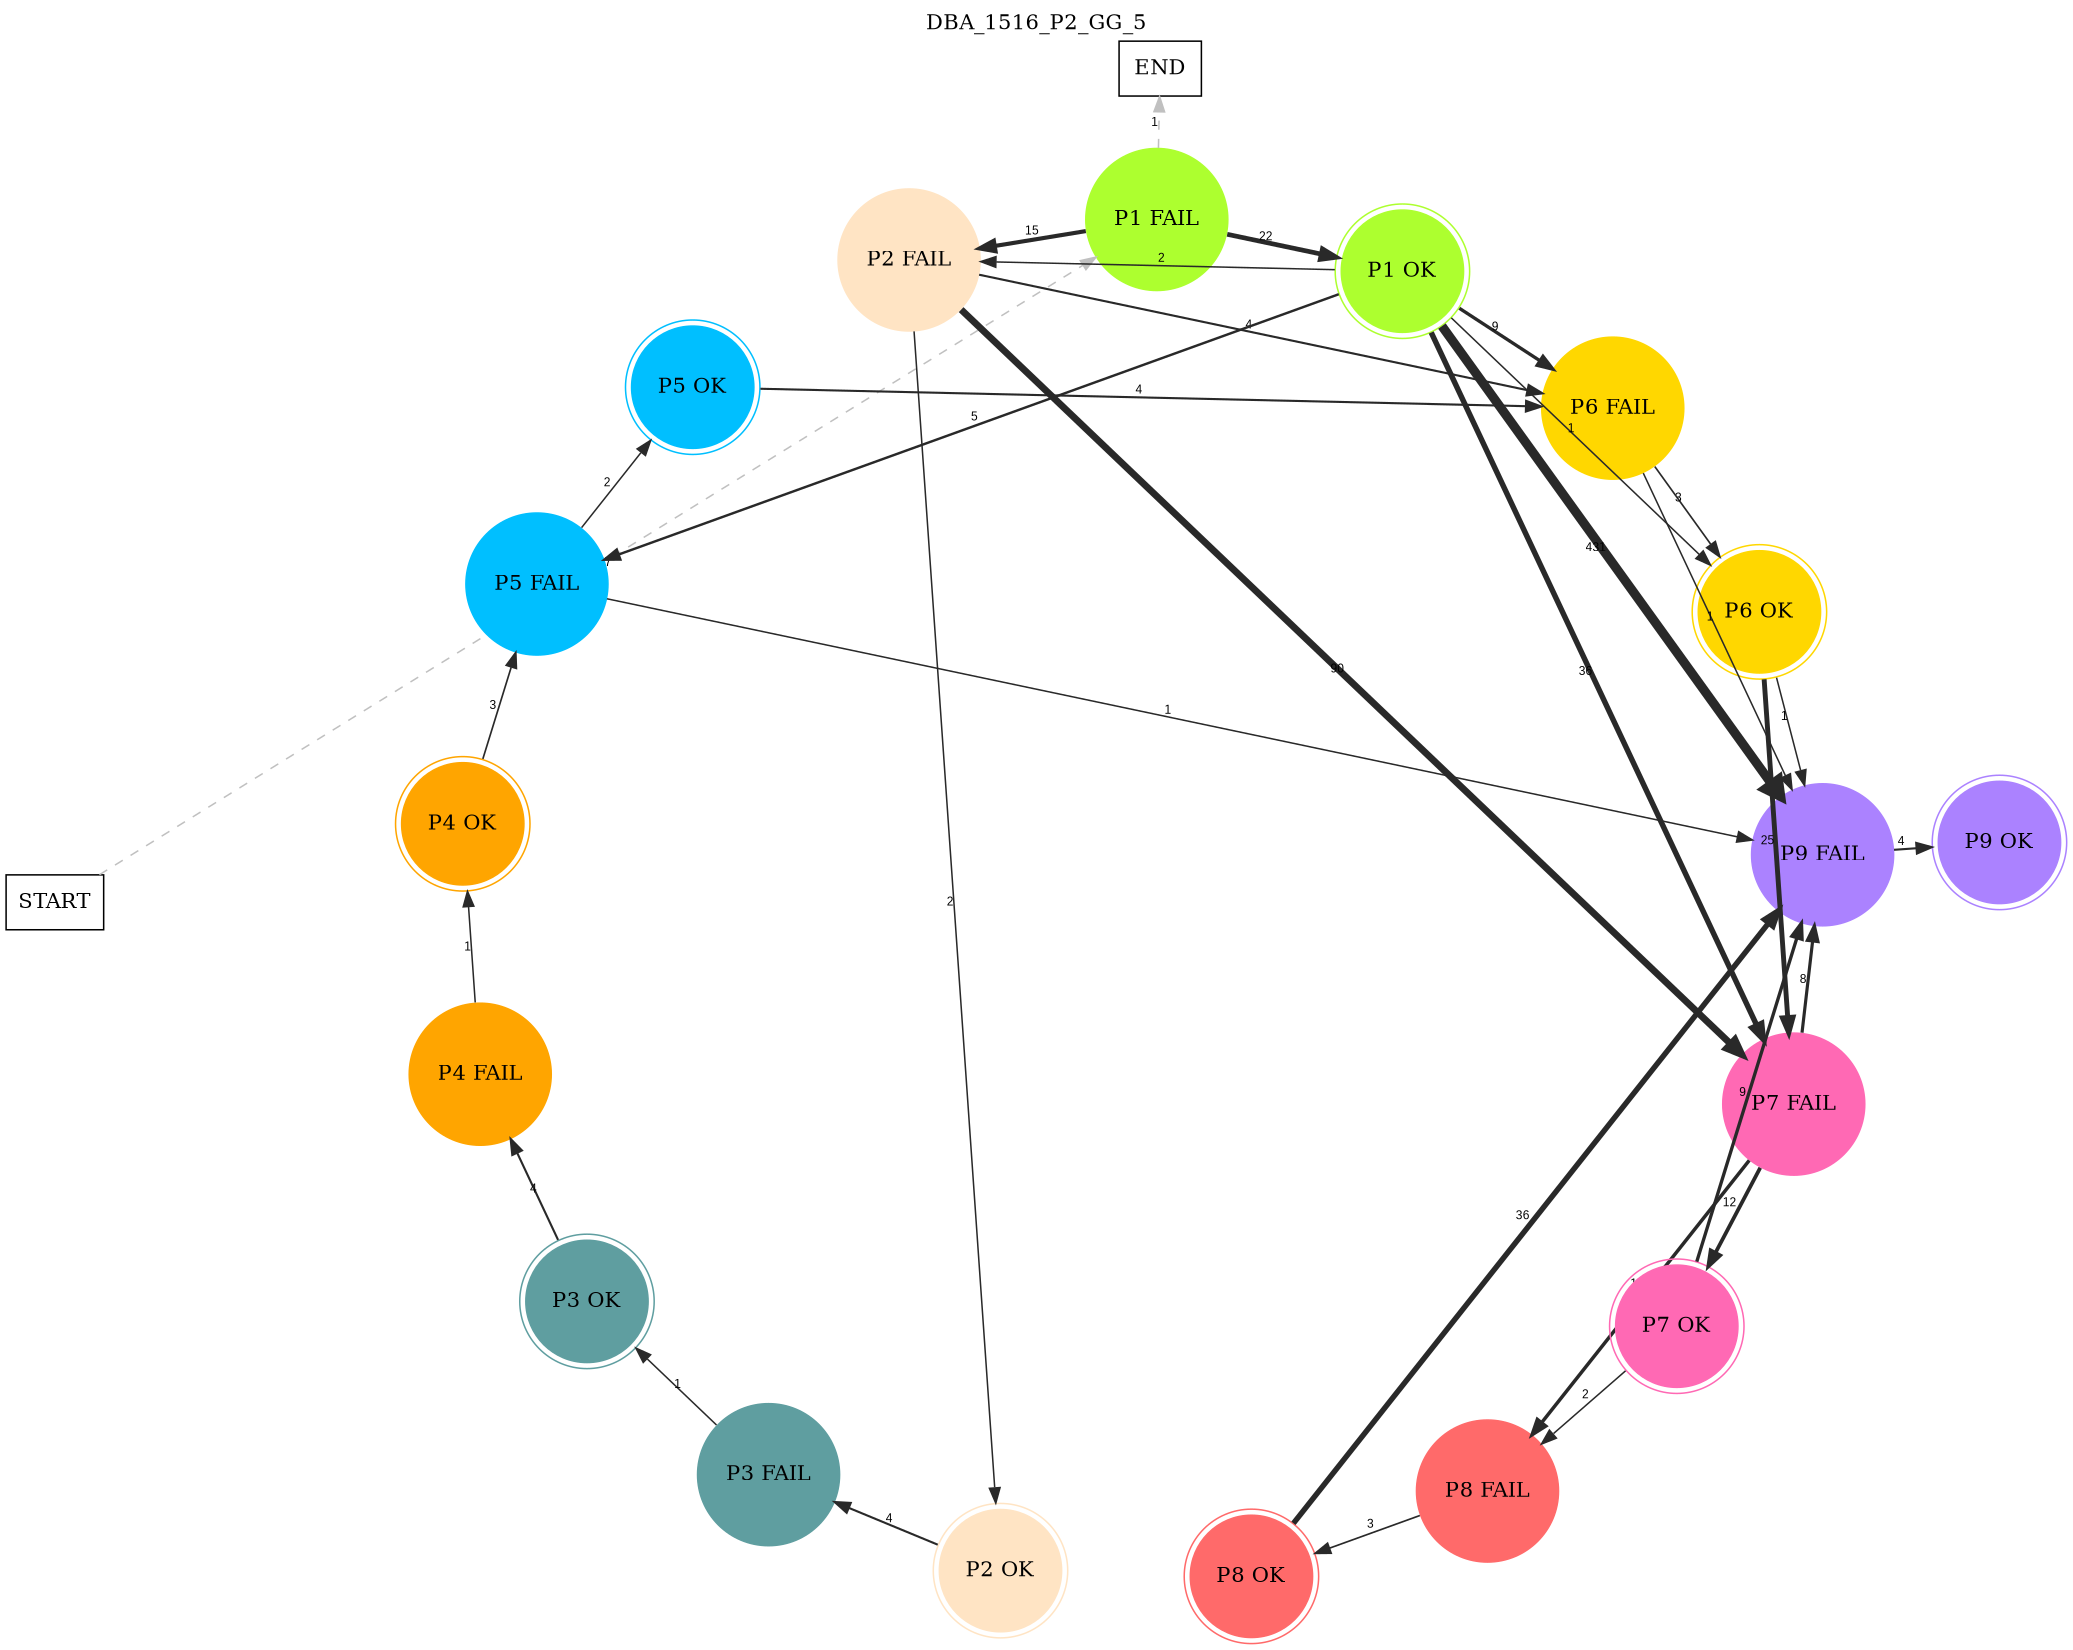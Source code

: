 digraph DBA_1516_P2_GG_5 {
	labelloc="t";
	label=DBA_1516_P2_GG_5;
	dpi = 150
	size="16,11!";
	margin = 0;
layout=circo;
"START" [shape=box, fillcolor=white, style=filled, color=black]
"P1 FAIL" [shape=circle, color=greenyellow, style=filled]
"P2 FAIL" [shape=circle, color=bisque, style=filled]
"P1 OK" [shape=circle, color=greenyellow, peripheries=2, style=filled]
"P2 OK" [shape=circle, color=bisque, peripheries=2, style=filled]
"P3 FAIL" [shape=circle, color=cadetblue, style=filled]
"P3 OK" [shape=circle, color=cadetblue, peripheries=2, style=filled]
"P4 FAIL" [shape=circle, color=orange, style=filled]
"P4 OK" [shape=circle, color=orange, peripheries=2, style=filled]
"P5 FAIL" [shape=circle, color=deepskyblue, style=filled]
"P5 OK" [shape=circle, color=deepskyblue, peripheries=2, style=filled]
"P6 FAIL" [shape=circle, color=gold, style=filled]
"P6 OK" [shape=circle, color=gold, peripheries=2, style=filled]
"P7 FAIL" [shape=circle, color=hotpink, style=filled]
"P8 FAIL" [shape=circle, color=indianred1, style=filled]
"P8 OK" [shape=circle, color=indianred1, peripheries=2, style=filled]
"P9 FAIL" [shape=circle, color=mediumpurple1, style=filled]
"P7 OK" [shape=circle, color=hotpink, peripheries=2, style=filled]
"P9 OK" [shape=circle, color=mediumpurple1, peripheries=2, style=filled]
"END" [shape=box, fillcolor=white, style=filled, color=black]
"START" -> "P1 FAIL" [ style = dashed color=grey label ="147" labelfloat=false fontname="Arial" fontsize=8]

"P1 FAIL" -> "P2 FAIL" [ color=grey16 penwidth = "2.70805020110221"label ="15" labelfloat=false fontname="Arial" fontsize=8]

"P1 FAIL" -> "P1 OK" [ color=grey16 penwidth = "3.09104245335832"label ="22" labelfloat=false fontname="Arial" fontsize=8]

"P1 FAIL" -> "END" [ style = dashed color=grey label ="1" labelfloat=false fontname="Arial" fontsize=8]

"P2 FAIL" -> "P2 OK" [ color=grey16 penwidth = "1"label ="2" labelfloat=false fontname="Arial" fontsize=8]

"P2 FAIL" -> "P6 FAIL" [ color=grey16 penwidth = "1.38629436111989"label ="4" labelfloat=false fontname="Arial" fontsize=8]

"P2 FAIL" -> "P7 FAIL" [ color=grey16 penwidth = "4.49980967033027"label ="90" labelfloat=false fontname="Arial" fontsize=8]

"P1 OK" -> "P2 FAIL" [ color=grey16 penwidth = "1"label ="2" labelfloat=false fontname="Arial" fontsize=8]

"P1 OK" -> "P5 FAIL" [ color=grey16 penwidth = "1.6094379124341"label ="5" labelfloat=false fontname="Arial" fontsize=8]

"P1 OK" -> "P6 FAIL" [ color=grey16 penwidth = "2.19722457733622"label ="9" labelfloat=false fontname="Arial" fontsize=8]

"P1 OK" -> "P6 OK" [ color=grey16 penwidth = "1"label ="1" labelfloat=false fontname="Arial" fontsize=8]

"P1 OK" -> "P7 FAIL" [ color=grey16 penwidth = "3.58351893845611"label ="36" labelfloat=false fontname="Arial" fontsize=8]

"P1 OK" -> "P9 FAIL" [ color=grey16 penwidth = "6.06610809010375"label ="431" labelfloat=false fontname="Arial" fontsize=8]

"P2 OK" -> "P3 FAIL" [ color=grey16 penwidth = "1.38629436111989"label ="4" labelfloat=false fontname="Arial" fontsize=8]

"P3 FAIL" -> "P3 OK" [ color=grey16 penwidth = "1"label ="1" labelfloat=false fontname="Arial" fontsize=8]

"P3 OK" -> "P4 FAIL" [ color=grey16 penwidth = "1.38629436111989"label ="4" labelfloat=false fontname="Arial" fontsize=8]

"P4 FAIL" -> "P4 OK" [ color=grey16 penwidth = "1"label ="1" labelfloat=false fontname="Arial" fontsize=8]

"P4 OK" -> "P5 FAIL" [ color=grey16 penwidth = "1.09861228866811"label ="3" labelfloat=false fontname="Arial" fontsize=8]

"P5 FAIL" -> "P5 OK" [ color=grey16 penwidth = "1"label ="2" labelfloat=false fontname="Arial" fontsize=8]

"P5 FAIL" -> "P9 FAIL" [ color=grey16 penwidth = "1"label ="1" labelfloat=false fontname="Arial" fontsize=8]

"P5 OK" -> "P6 FAIL" [ color=grey16 penwidth = "1.38629436111989"label ="4" labelfloat=false fontname="Arial" fontsize=8]

"P6 FAIL" -> "P6 OK" [ color=grey16 penwidth = "1.09861228866811"label ="3" labelfloat=false fontname="Arial" fontsize=8]

"P6 FAIL" -> "P9 FAIL" [ color=grey16 penwidth = "1"label ="1" labelfloat=false fontname="Arial" fontsize=8]

"P6 OK" -> "P7 FAIL" [ color=grey16 penwidth = "3.2188758248682"label ="25" labelfloat=false fontname="Arial" fontsize=8]

"P6 OK" -> "P9 FAIL" [ color=grey16 penwidth = "1"label ="1" labelfloat=false fontname="Arial" fontsize=8]

"P7 FAIL" -> "P8 FAIL" [ color=grey16 penwidth = "2.30258509299405"label ="10" labelfloat=false fontname="Arial" fontsize=8]

"P7 FAIL" -> "P9 FAIL" [ color=grey16 penwidth = "2.07944154167984"label ="8" labelfloat=false fontname="Arial" fontsize=8]

"P7 FAIL" -> "P7 OK" [ color=grey16 penwidth = "2.484906649788"label ="12" labelfloat=false fontname="Arial" fontsize=8]

"P8 FAIL" -> "P8 OK" [ color=grey16 penwidth = "1.09861228866811"label ="3" labelfloat=false fontname="Arial" fontsize=8]

"P8 OK" -> "P9 FAIL" [ color=grey16 penwidth = "3.58351893845611"label ="36" labelfloat=false fontname="Arial" fontsize=8]

"P9 FAIL" -> "P9 OK" [ color=grey16 penwidth = "1.38629436111989"label ="4" labelfloat=false fontname="Arial" fontsize=8]

"P7 OK" -> "P8 FAIL" [ color=grey16 penwidth = "1"label ="2" labelfloat=false fontname="Arial" fontsize=8]

"P7 OK" -> "P9 FAIL" [ color=grey16 penwidth = "2.19722457733622"label ="9" labelfloat=false fontname="Arial" fontsize=8]

}
